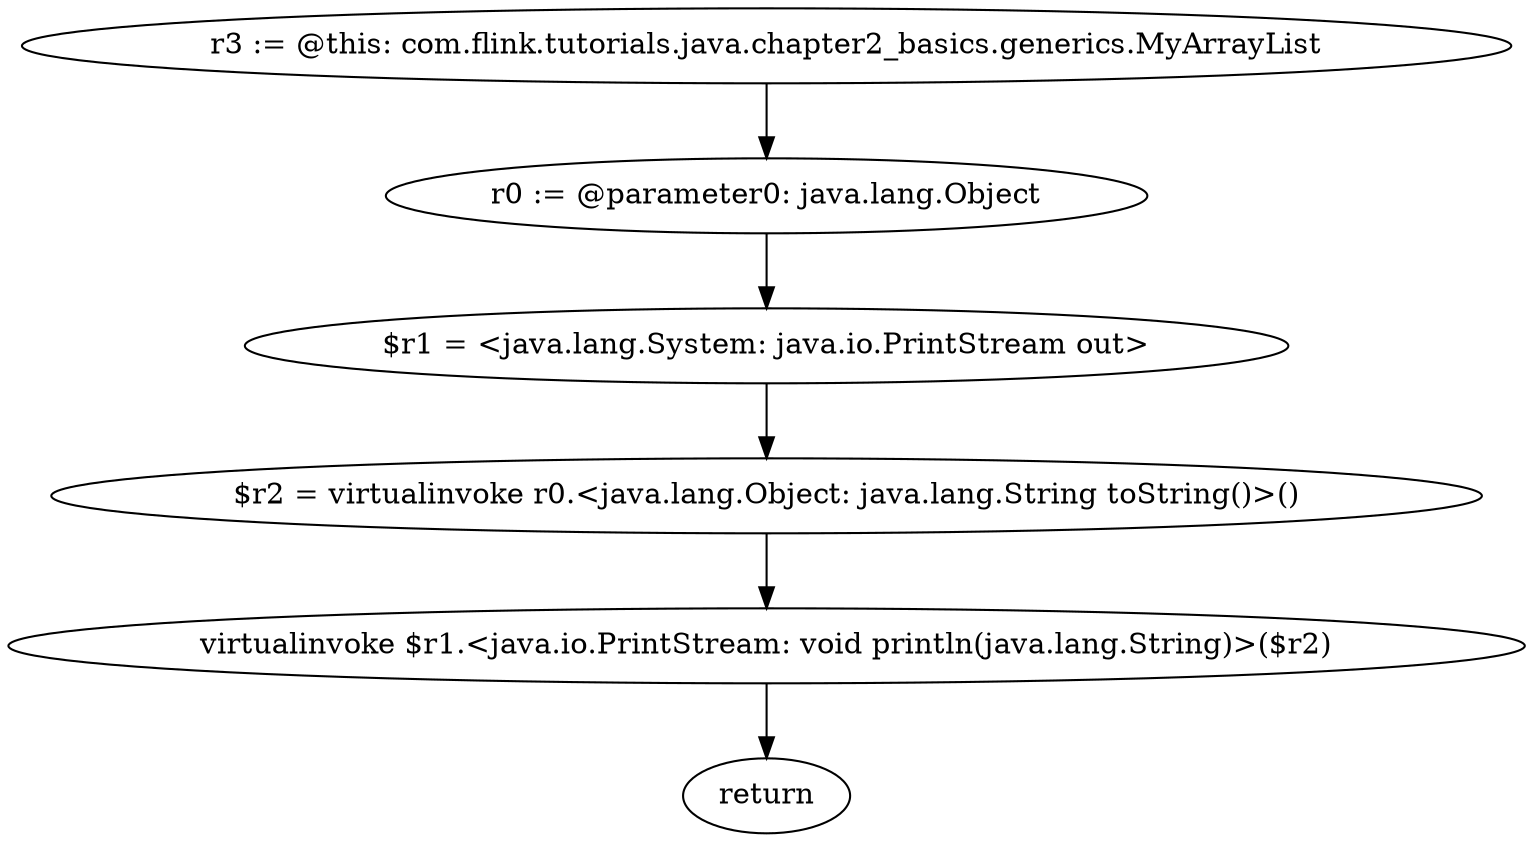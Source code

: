 digraph "unitGraph" {
    "r3 := @this: com.flink.tutorials.java.chapter2_basics.generics.MyArrayList"
    "r0 := @parameter0: java.lang.Object"
    "$r1 = <java.lang.System: java.io.PrintStream out>"
    "$r2 = virtualinvoke r0.<java.lang.Object: java.lang.String toString()>()"
    "virtualinvoke $r1.<java.io.PrintStream: void println(java.lang.String)>($r2)"
    "return"
    "r3 := @this: com.flink.tutorials.java.chapter2_basics.generics.MyArrayList"->"r0 := @parameter0: java.lang.Object";
    "r0 := @parameter0: java.lang.Object"->"$r1 = <java.lang.System: java.io.PrintStream out>";
    "$r1 = <java.lang.System: java.io.PrintStream out>"->"$r2 = virtualinvoke r0.<java.lang.Object: java.lang.String toString()>()";
    "$r2 = virtualinvoke r0.<java.lang.Object: java.lang.String toString()>()"->"virtualinvoke $r1.<java.io.PrintStream: void println(java.lang.String)>($r2)";
    "virtualinvoke $r1.<java.io.PrintStream: void println(java.lang.String)>($r2)"->"return";
}

